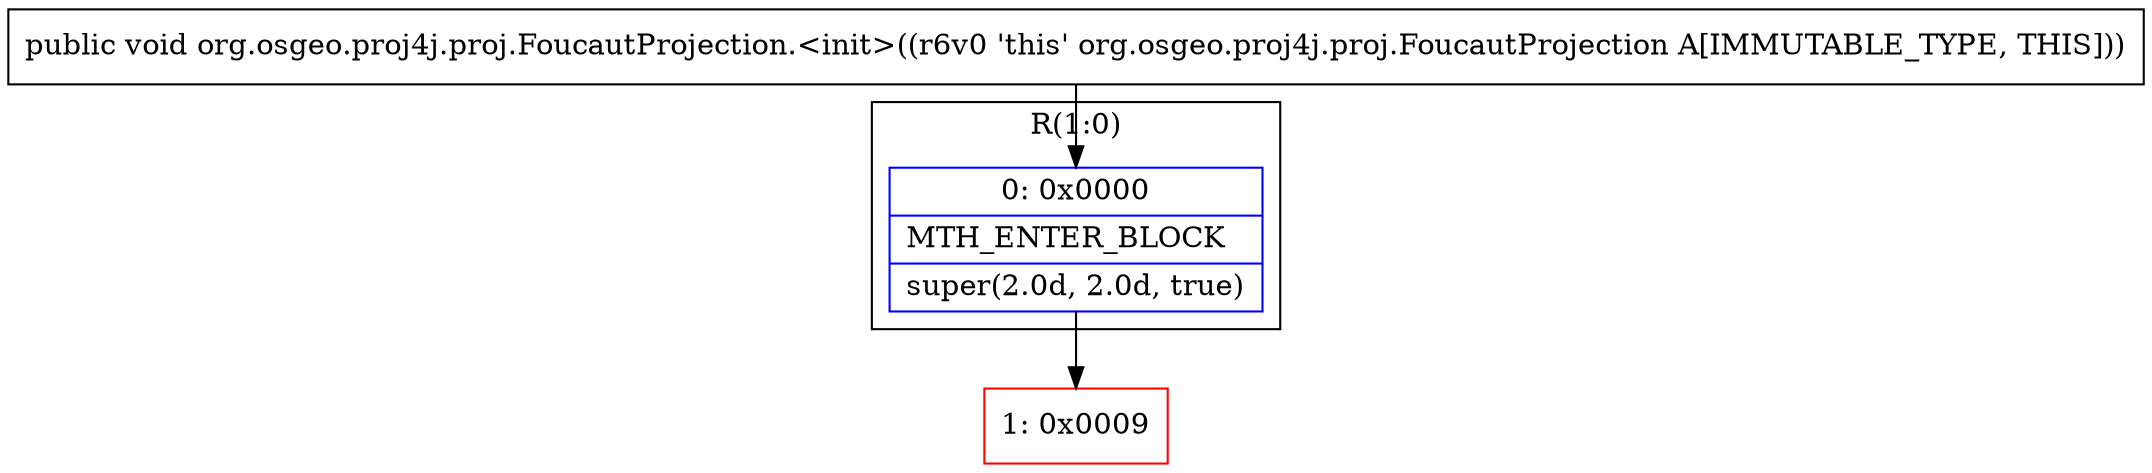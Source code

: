 digraph "CFG fororg.osgeo.proj4j.proj.FoucautProjection.\<init\>()V" {
subgraph cluster_Region_1286877730 {
label = "R(1:0)";
node [shape=record,color=blue];
Node_0 [shape=record,label="{0\:\ 0x0000|MTH_ENTER_BLOCK\l|super(2.0d, 2.0d, true)\l}"];
}
Node_1 [shape=record,color=red,label="{1\:\ 0x0009}"];
MethodNode[shape=record,label="{public void org.osgeo.proj4j.proj.FoucautProjection.\<init\>((r6v0 'this' org.osgeo.proj4j.proj.FoucautProjection A[IMMUTABLE_TYPE, THIS])) }"];
MethodNode -> Node_0;
Node_0 -> Node_1;
}

